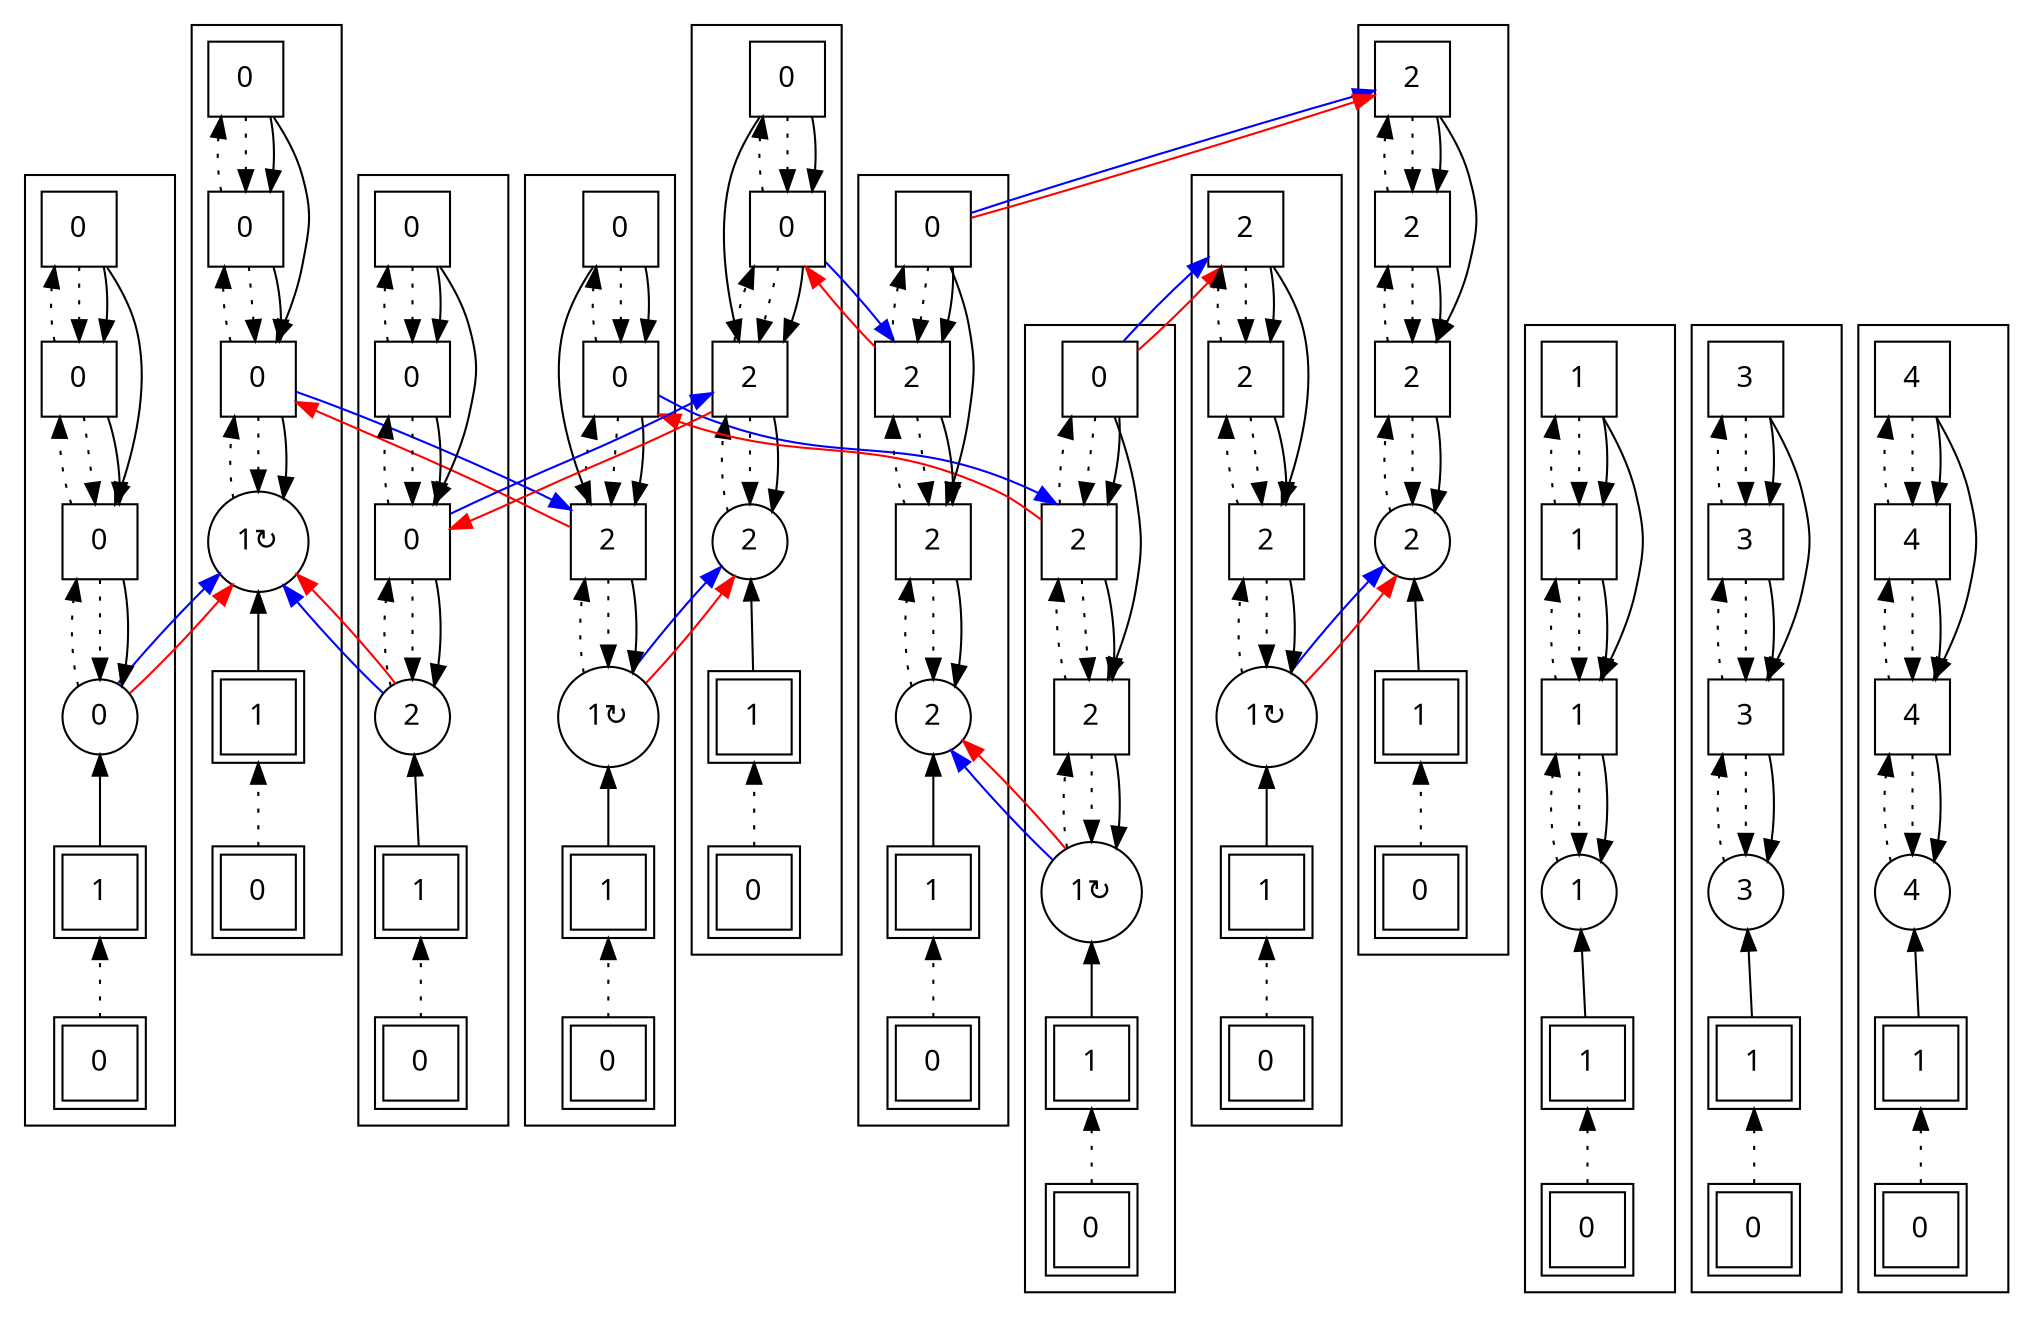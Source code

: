digraph G {
rankdir = BT;
subgraph cluster_Player1X1XGround0X1XSausage0X1XIsland00X1XIsland10X1XIsland20X1X {
Node [ fontname="Apple Symbols"];
Player1X1XGround0X1XSausage0X1XIsland00X1XIsland10X1XIsland20X1X_Player[ label ="1"  shape=square peripheries=2 ];
Player1X1XGround0X1XSausage0X1XIsland00X1XIsland10X1XIsland20X1X_Ground[ label ="0"  shape=square peripheries=2 ];
Player1X1XGround0X1XSausage0X1XIsland00X1XIsland10X1XIsland20X1X_Sausage[ label ="0"  shape=circle ];
Player1X1XGround0X1XSausage0X1XIsland00X1XIsland10X1XIsland20X1X_Island0[ label ="0"  shape=square ];
Player1X1XGround0X1XSausage0X1XIsland00X1XIsland10X1XIsland20X1X_Island1[ label ="0"  shape=square ];
Player1X1XGround0X1XSausage0X1XIsland00X1XIsland10X1XIsland20X1X_Island2[ label ="0"  shape=square ];
	"Player1X1XGround0X1XSausage0X1XIsland00X1XIsland10X1XIsland20X1X_Ground" -> "Player1X1XGround0X1XSausage0X1XIsland00X1XIsland10X1XIsland20X1X_Player" [style=dotted];
	"Player1X1XGround0X1XSausage0X1XIsland00X1XIsland10X1XIsland20X1X_Player" -> "Player1X1XGround0X1XSausage0X1XIsland00X1XIsland10X1XIsland20X1X_Sausage";
	"Player1X1XGround0X1XSausage0X1XIsland00X1XIsland10X1XIsland20X1X_Island0" -> "Player1X1XGround0X1XSausage0X1XIsland00X1XIsland10X1XIsland20X1X_Sausage" [style=dotted];
	"Player1X1XGround0X1XSausage0X1XIsland00X1XIsland10X1XIsland20X1X_Sausage" -> "Player1X1XGround0X1XSausage0X1XIsland00X1XIsland10X1XIsland20X1X_Island0" [style=dotted];
	"Player1X1XGround0X1XSausage0X1XIsland00X1XIsland10X1XIsland20X1X_Island1" -> "Player1X1XGround0X1XSausage0X1XIsland00X1XIsland10X1XIsland20X1X_Island0" [style=dotted];
	"Player1X1XGround0X1XSausage0X1XIsland00X1XIsland10X1XIsland20X1X_Island0" -> "Player1X1XGround0X1XSausage0X1XIsland00X1XIsland10X1XIsland20X1X_Island1" [style=dotted];
	"Player1X1XGround0X1XSausage0X1XIsland00X1XIsland10X1XIsland20X1X_Island0" -> "Player1X1XGround0X1XSausage0X1XIsland00X1XIsland10X1XIsland20X1X_Sausage";
	"Player1X1XGround0X1XSausage0X1XIsland00X1XIsland10X1XIsland20X1X_Island2" -> "Player1X1XGround0X1XSausage0X1XIsland00X1XIsland10X1XIsland20X1X_Island1" [style=dotted];
	"Player1X1XGround0X1XSausage0X1XIsland00X1XIsland10X1XIsland20X1X_Island1" -> "Player1X1XGround0X1XSausage0X1XIsland00X1XIsland10X1XIsland20X1X_Island2" [style=dotted];
	"Player1X1XGround0X1XSausage0X1XIsland00X1XIsland10X1XIsland20X1X_Island1" -> "Player1X1XGround0X1XSausage0X1XIsland00X1XIsland10X1XIsland20X1X_Island0";
	"Player1X1XGround0X1XSausage0X1XIsland00X1XIsland10X1XIsland20X1X_Island2" -> "Player1X1XGround0X1XSausage0X1XIsland00X1XIsland10X1XIsland20X1X_Island1";
	"Player1X1XGround0X1XSausage0X1XIsland00X1XIsland10X1XIsland20X1X_Island2" -> "Player1X1XGround0X1XSausage0X1XIsland00X1XIsland10X1XIsland20X1X_Island0";
}
subgraph cluster_Player1X1XGround0X1XSausage1X2XIsland00X1XIsland10X1XIsland20X1X {
Node [ fontname="Apple Symbols"];
Player1X1XGround0X1XSausage1X2XIsland00X1XIsland10X1XIsland20X1X_Player[ label ="1"  shape=square peripheries=2 ];
Player1X1XGround0X1XSausage1X2XIsland00X1XIsland10X1XIsland20X1X_Ground[ label ="0"  shape=square peripheries=2 ];
Player1X1XGround0X1XSausage1X2XIsland00X1XIsland10X1XIsland20X1X_Sausage[ label ="1&#8635;"  shape=circle ];
Player1X1XGround0X1XSausage1X2XIsland00X1XIsland10X1XIsland20X1X_Island0[ label ="0"  shape=square ];
Player1X1XGround0X1XSausage1X2XIsland00X1XIsland10X1XIsland20X1X_Island1[ label ="0"  shape=square ];
Player1X1XGround0X1XSausage1X2XIsland00X1XIsland10X1XIsland20X1X_Island2[ label ="0"  shape=square ];
	"Player1X1XGround0X1XSausage1X2XIsland00X1XIsland10X1XIsland20X1X_Ground" -> "Player1X1XGround0X1XSausage1X2XIsland00X1XIsland10X1XIsland20X1X_Player" [style=dotted];
	"Player1X1XGround0X1XSausage1X2XIsland00X1XIsland10X1XIsland20X1X_Player" -> "Player1X1XGround0X1XSausage1X2XIsland00X1XIsland10X1XIsland20X1X_Sausage";
	"Player1X1XGround0X1XSausage1X2XIsland00X1XIsland10X1XIsland20X1X_Island0" -> "Player1X1XGround0X1XSausage1X2XIsland00X1XIsland10X1XIsland20X1X_Sausage" [style=dotted];
	"Player1X1XGround0X1XSausage1X2XIsland00X1XIsland10X1XIsland20X1X_Sausage" -> "Player1X1XGround0X1XSausage1X2XIsland00X1XIsland10X1XIsland20X1X_Island0" [style=dotted];
	"Player1X1XGround0X1XSausage1X2XIsland00X1XIsland10X1XIsland20X1X_Island1" -> "Player1X1XGround0X1XSausage1X2XIsland00X1XIsland10X1XIsland20X1X_Island0" [style=dotted];
	"Player1X1XGround0X1XSausage1X2XIsland00X1XIsland10X1XIsland20X1X_Island0" -> "Player1X1XGround0X1XSausage1X2XIsland00X1XIsland10X1XIsland20X1X_Island1" [style=dotted];
	"Player1X1XGround0X1XSausage1X2XIsland00X1XIsland10X1XIsland20X1X_Island0" -> "Player1X1XGround0X1XSausage1X2XIsland00X1XIsland10X1XIsland20X1X_Sausage";
	"Player1X1XGround0X1XSausage1X2XIsland00X1XIsland10X1XIsland20X1X_Island2" -> "Player1X1XGround0X1XSausage1X2XIsland00X1XIsland10X1XIsland20X1X_Island1" [style=dotted];
	"Player1X1XGround0X1XSausage1X2XIsland00X1XIsland10X1XIsland20X1X_Island1" -> "Player1X1XGround0X1XSausage1X2XIsland00X1XIsland10X1XIsland20X1X_Island2" [style=dotted];
	"Player1X1XGround0X1XSausage1X2XIsland00X1XIsland10X1XIsland20X1X_Island1" -> "Player1X1XGround0X1XSausage1X2XIsland00X1XIsland10X1XIsland20X1X_Island0";
	"Player1X1XGround0X1XSausage1X2XIsland00X1XIsland10X1XIsland20X1X_Island2" -> "Player1X1XGround0X1XSausage1X2XIsland00X1XIsland10X1XIsland20X1X_Island1";
	"Player1X1XGround0X1XSausage1X2XIsland00X1XIsland10X1XIsland20X1X_Island2" -> "Player1X1XGround0X1XSausage1X2XIsland00X1XIsland10X1XIsland20X1X_Island0";
}
subgraph cluster_Player1X1XGround0X1XSausage1X2XIsland02X1XIsland10X1XIsland20X1X {
Node [ fontname="Apple Symbols"];
Player1X1XGround0X1XSausage1X2XIsland02X1XIsland10X1XIsland20X1X_Player[ label ="1"  shape=square peripheries=2 ];
Player1X1XGround0X1XSausage1X2XIsland02X1XIsland10X1XIsland20X1X_Ground[ label ="0"  shape=square peripheries=2 ];
Player1X1XGround0X1XSausage1X2XIsland02X1XIsland10X1XIsland20X1X_Sausage[ label ="1&#8635;"  shape=circle ];
Player1X1XGround0X1XSausage1X2XIsland02X1XIsland10X1XIsland20X1X_Island0[ label ="2"  shape=square ];
Player1X1XGround0X1XSausage1X2XIsland02X1XIsland10X1XIsland20X1X_Island1[ label ="0"  shape=square ];
Player1X1XGround0X1XSausage1X2XIsland02X1XIsland10X1XIsland20X1X_Island2[ label ="0"  shape=square ];
	"Player1X1XGround0X1XSausage1X2XIsland02X1XIsland10X1XIsland20X1X_Ground" -> "Player1X1XGround0X1XSausage1X2XIsland02X1XIsland10X1XIsland20X1X_Player" [style=dotted];
	"Player1X1XGround0X1XSausage1X2XIsland02X1XIsland10X1XIsland20X1X_Player" -> "Player1X1XGround0X1XSausage1X2XIsland02X1XIsland10X1XIsland20X1X_Sausage";
	"Player1X1XGround0X1XSausage1X2XIsland02X1XIsland10X1XIsland20X1X_Island0" -> "Player1X1XGround0X1XSausage1X2XIsland02X1XIsland10X1XIsland20X1X_Sausage" [style=dotted];
	"Player1X1XGround0X1XSausage1X2XIsland02X1XIsland10X1XIsland20X1X_Sausage" -> "Player1X1XGround0X1XSausage1X2XIsland02X1XIsland10X1XIsland20X1X_Island0" [style=dotted];
	"Player1X1XGround0X1XSausage1X2XIsland02X1XIsland10X1XIsland20X1X_Island1" -> "Player1X1XGround0X1XSausage1X2XIsland02X1XIsland10X1XIsland20X1X_Island0" [style=dotted];
	"Player1X1XGround0X1XSausage1X2XIsland02X1XIsland10X1XIsland20X1X_Island0" -> "Player1X1XGround0X1XSausage1X2XIsland02X1XIsland10X1XIsland20X1X_Island1" [style=dotted];
	"Player1X1XGround0X1XSausage1X2XIsland02X1XIsland10X1XIsland20X1X_Island0" -> "Player1X1XGround0X1XSausage1X2XIsland02X1XIsland10X1XIsland20X1X_Sausage";
	"Player1X1XGround0X1XSausage1X2XIsland02X1XIsland10X1XIsland20X1X_Island2" -> "Player1X1XGround0X1XSausage1X2XIsland02X1XIsland10X1XIsland20X1X_Island1" [style=dotted];
	"Player1X1XGround0X1XSausage1X2XIsland02X1XIsland10X1XIsland20X1X_Island1" -> "Player1X1XGround0X1XSausage1X2XIsland02X1XIsland10X1XIsland20X1X_Island2" [style=dotted];
	"Player1X1XGround0X1XSausage1X2XIsland02X1XIsland10X1XIsland20X1X_Island1" -> "Player1X1XGround0X1XSausage1X2XIsland02X1XIsland10X1XIsland20X1X_Island0";
	"Player1X1XGround0X1XSausage1X2XIsland02X1XIsland10X1XIsland20X1X_Island2" -> "Player1X1XGround0X1XSausage1X2XIsland02X1XIsland10X1XIsland20X1X_Island1";
	"Player1X1XGround0X1XSausage1X2XIsland02X1XIsland10X1XIsland20X1X_Island2" -> "Player1X1XGround0X1XSausage1X2XIsland02X1XIsland10X1XIsland20X1X_Island0";
}
subgraph cluster_Player1X1XGround0X1XSausage2X1XIsland02X1XIsland10X1XIsland20X1X {
Node [ fontname="Apple Symbols"];
Player1X1XGround0X1XSausage2X1XIsland02X1XIsland10X1XIsland20X1X_Player[ label ="1"  shape=square peripheries=2 ];
Player1X1XGround0X1XSausage2X1XIsland02X1XIsland10X1XIsland20X1X_Ground[ label ="0"  shape=square peripheries=2 ];
Player1X1XGround0X1XSausage2X1XIsland02X1XIsland10X1XIsland20X1X_Sausage[ label ="2"  shape=circle ];
Player1X1XGround0X1XSausage2X1XIsland02X1XIsland10X1XIsland20X1X_Island0[ label ="2"  shape=square ];
Player1X1XGround0X1XSausage2X1XIsland02X1XIsland10X1XIsland20X1X_Island1[ label ="0"  shape=square ];
Player1X1XGround0X1XSausage2X1XIsland02X1XIsland10X1XIsland20X1X_Island2[ label ="0"  shape=square ];
	"Player1X1XGround0X1XSausage2X1XIsland02X1XIsland10X1XIsland20X1X_Ground" -> "Player1X1XGround0X1XSausage2X1XIsland02X1XIsland10X1XIsland20X1X_Player" [style=dotted];
	"Player1X1XGround0X1XSausage2X1XIsland02X1XIsland10X1XIsland20X1X_Player" -> "Player1X1XGround0X1XSausage2X1XIsland02X1XIsland10X1XIsland20X1X_Sausage";
	"Player1X1XGround0X1XSausage2X1XIsland02X1XIsland10X1XIsland20X1X_Island0" -> "Player1X1XGround0X1XSausage2X1XIsland02X1XIsland10X1XIsland20X1X_Sausage" [style=dotted];
	"Player1X1XGround0X1XSausage2X1XIsland02X1XIsland10X1XIsland20X1X_Sausage" -> "Player1X1XGround0X1XSausage2X1XIsland02X1XIsland10X1XIsland20X1X_Island0" [style=dotted];
	"Player1X1XGround0X1XSausage2X1XIsland02X1XIsland10X1XIsland20X1X_Island1" -> "Player1X1XGround0X1XSausage2X1XIsland02X1XIsland10X1XIsland20X1X_Island0" [style=dotted];
	"Player1X1XGround0X1XSausage2X1XIsland02X1XIsland10X1XIsland20X1X_Island0" -> "Player1X1XGround0X1XSausage2X1XIsland02X1XIsland10X1XIsland20X1X_Island1" [style=dotted];
	"Player1X1XGround0X1XSausage2X1XIsland02X1XIsland10X1XIsland20X1X_Island0" -> "Player1X1XGround0X1XSausage2X1XIsland02X1XIsland10X1XIsland20X1X_Sausage";
	"Player1X1XGround0X1XSausage2X1XIsland02X1XIsland10X1XIsland20X1X_Island2" -> "Player1X1XGround0X1XSausage2X1XIsland02X1XIsland10X1XIsland20X1X_Island1" [style=dotted];
	"Player1X1XGround0X1XSausage2X1XIsland02X1XIsland10X1XIsland20X1X_Island1" -> "Player1X1XGround0X1XSausage2X1XIsland02X1XIsland10X1XIsland20X1X_Island2" [style=dotted];
	"Player1X1XGround0X1XSausage2X1XIsland02X1XIsland10X1XIsland20X1X_Island1" -> "Player1X1XGround0X1XSausage2X1XIsland02X1XIsland10X1XIsland20X1X_Island0";
	"Player1X1XGround0X1XSausage2X1XIsland02X1XIsland10X1XIsland20X1X_Island2" -> "Player1X1XGround0X1XSausage2X1XIsland02X1XIsland10X1XIsland20X1X_Island1";
	"Player1X1XGround0X1XSausage2X1XIsland02X1XIsland10X1XIsland20X1X_Island2" -> "Player1X1XGround0X1XSausage2X1XIsland02X1XIsland10X1XIsland20X1X_Island0";
}
subgraph cluster_Player1X1XGround0X1XSausage1X2XIsland02X1XIsland12X1XIsland20X1X {
Node [ fontname="Apple Symbols"];
Player1X1XGround0X1XSausage1X2XIsland02X1XIsland12X1XIsland20X1X_Player[ label ="1"  shape=square peripheries=2 ];
Player1X1XGround0X1XSausage1X2XIsland02X1XIsland12X1XIsland20X1X_Ground[ label ="0"  shape=square peripheries=2 ];
Player1X1XGround0X1XSausage1X2XIsland02X1XIsland12X1XIsland20X1X_Sausage[ label ="1&#8635;"  shape=circle ];
Player1X1XGround0X1XSausage1X2XIsland02X1XIsland12X1XIsland20X1X_Island0[ label ="2"  shape=square ];
Player1X1XGround0X1XSausage1X2XIsland02X1XIsland12X1XIsland20X1X_Island1[ label ="2"  shape=square ];
Player1X1XGround0X1XSausage1X2XIsland02X1XIsland12X1XIsland20X1X_Island2[ label ="0"  shape=square ];
	"Player1X1XGround0X1XSausage1X2XIsland02X1XIsland12X1XIsland20X1X_Ground" -> "Player1X1XGround0X1XSausage1X2XIsland02X1XIsland12X1XIsland20X1X_Player" [style=dotted];
	"Player1X1XGround0X1XSausage1X2XIsland02X1XIsland12X1XIsland20X1X_Player" -> "Player1X1XGround0X1XSausage1X2XIsland02X1XIsland12X1XIsland20X1X_Sausage";
	"Player1X1XGround0X1XSausage1X2XIsland02X1XIsland12X1XIsland20X1X_Island0" -> "Player1X1XGround0X1XSausage1X2XIsland02X1XIsland12X1XIsland20X1X_Sausage" [style=dotted];
	"Player1X1XGround0X1XSausage1X2XIsland02X1XIsland12X1XIsland20X1X_Sausage" -> "Player1X1XGround0X1XSausage1X2XIsland02X1XIsland12X1XIsland20X1X_Island0" [style=dotted];
	"Player1X1XGround0X1XSausage1X2XIsland02X1XIsland12X1XIsland20X1X_Island1" -> "Player1X1XGround0X1XSausage1X2XIsland02X1XIsland12X1XIsland20X1X_Island0" [style=dotted];
	"Player1X1XGround0X1XSausage1X2XIsland02X1XIsland12X1XIsland20X1X_Island0" -> "Player1X1XGround0X1XSausage1X2XIsland02X1XIsland12X1XIsland20X1X_Island1" [style=dotted];
	"Player1X1XGround0X1XSausage1X2XIsland02X1XIsland12X1XIsland20X1X_Island0" -> "Player1X1XGround0X1XSausage1X2XIsland02X1XIsland12X1XIsland20X1X_Sausage";
	"Player1X1XGround0X1XSausage1X2XIsland02X1XIsland12X1XIsland20X1X_Island2" -> "Player1X1XGround0X1XSausage1X2XIsland02X1XIsland12X1XIsland20X1X_Island1" [style=dotted];
	"Player1X1XGround0X1XSausage1X2XIsland02X1XIsland12X1XIsland20X1X_Island1" -> "Player1X1XGround0X1XSausage1X2XIsland02X1XIsland12X1XIsland20X1X_Island2" [style=dotted];
	"Player1X1XGround0X1XSausage1X2XIsland02X1XIsland12X1XIsland20X1X_Island1" -> "Player1X1XGround0X1XSausage1X2XIsland02X1XIsland12X1XIsland20X1X_Island0";
	"Player1X1XGround0X1XSausage1X2XIsland02X1XIsland12X1XIsland20X1X_Island2" -> "Player1X1XGround0X1XSausage1X2XIsland02X1XIsland12X1XIsland20X1X_Island1";
	"Player1X1XGround0X1XSausage1X2XIsland02X1XIsland12X1XIsland20X1X_Island2" -> "Player1X1XGround0X1XSausage1X2XIsland02X1XIsland12X1XIsland20X1X_Island0";
}
subgraph cluster_Player1X1XGround0X1XSausage2X1XIsland00X1XIsland10X1XIsland20X1X {
Node [ fontname="Apple Symbols"];
Player1X1XGround0X1XSausage2X1XIsland00X1XIsland10X1XIsland20X1X_Player[ label ="1"  shape=square peripheries=2 ];
Player1X1XGround0X1XSausage2X1XIsland00X1XIsland10X1XIsland20X1X_Ground[ label ="0"  shape=square peripheries=2 ];
Player1X1XGround0X1XSausage2X1XIsland00X1XIsland10X1XIsland20X1X_Sausage[ label ="2"  shape=circle ];
Player1X1XGround0X1XSausage2X1XIsland00X1XIsland10X1XIsland20X1X_Island0[ label ="0"  shape=square ];
Player1X1XGround0X1XSausage2X1XIsland00X1XIsland10X1XIsland20X1X_Island1[ label ="0"  shape=square ];
Player1X1XGround0X1XSausage2X1XIsland00X1XIsland10X1XIsland20X1X_Island2[ label ="0"  shape=square ];
	"Player1X1XGround0X1XSausage2X1XIsland00X1XIsland10X1XIsland20X1X_Ground" -> "Player1X1XGround0X1XSausage2X1XIsland00X1XIsland10X1XIsland20X1X_Player" [style=dotted];
	"Player1X1XGround0X1XSausage2X1XIsland00X1XIsland10X1XIsland20X1X_Player" -> "Player1X1XGround0X1XSausage2X1XIsland00X1XIsland10X1XIsland20X1X_Sausage";
	"Player1X1XGround0X1XSausage2X1XIsland00X1XIsland10X1XIsland20X1X_Island0" -> "Player1X1XGround0X1XSausage2X1XIsland00X1XIsland10X1XIsland20X1X_Sausage" [style=dotted];
	"Player1X1XGround0X1XSausage2X1XIsland00X1XIsland10X1XIsland20X1X_Sausage" -> "Player1X1XGround0X1XSausage2X1XIsland00X1XIsland10X1XIsland20X1X_Island0" [style=dotted];
	"Player1X1XGround0X1XSausage2X1XIsland00X1XIsland10X1XIsland20X1X_Island1" -> "Player1X1XGround0X1XSausage2X1XIsland00X1XIsland10X1XIsland20X1X_Island0" [style=dotted];
	"Player1X1XGround0X1XSausage2X1XIsland00X1XIsland10X1XIsland20X1X_Island0" -> "Player1X1XGround0X1XSausage2X1XIsland00X1XIsland10X1XIsland20X1X_Island1" [style=dotted];
	"Player1X1XGround0X1XSausage2X1XIsland00X1XIsland10X1XIsland20X1X_Island0" -> "Player1X1XGround0X1XSausage2X1XIsland00X1XIsland10X1XIsland20X1X_Sausage";
	"Player1X1XGround0X1XSausage2X1XIsland00X1XIsland10X1XIsland20X1X_Island2" -> "Player1X1XGround0X1XSausage2X1XIsland00X1XIsland10X1XIsland20X1X_Island1" [style=dotted];
	"Player1X1XGround0X1XSausage2X1XIsland00X1XIsland10X1XIsland20X1X_Island1" -> "Player1X1XGround0X1XSausage2X1XIsland00X1XIsland10X1XIsland20X1X_Island2" [style=dotted];
	"Player1X1XGround0X1XSausage2X1XIsland00X1XIsland10X1XIsland20X1X_Island1" -> "Player1X1XGround0X1XSausage2X1XIsland00X1XIsland10X1XIsland20X1X_Island0";
	"Player1X1XGround0X1XSausage2X1XIsland00X1XIsland10X1XIsland20X1X_Island2" -> "Player1X1XGround0X1XSausage2X1XIsland00X1XIsland10X1XIsland20X1X_Island1";
	"Player1X1XGround0X1XSausage2X1XIsland00X1XIsland10X1XIsland20X1X_Island2" -> "Player1X1XGround0X1XSausage2X1XIsland00X1XIsland10X1XIsland20X1X_Island0";
}
subgraph cluster_Player1X1XGround0X1XSausage2X1XIsland02X1XIsland12X1XIsland20X1X {
Node [ fontname="Apple Symbols"];
Player1X1XGround0X1XSausage2X1XIsland02X1XIsland12X1XIsland20X1X_Player[ label ="1"  shape=square peripheries=2 ];
Player1X1XGround0X1XSausage2X1XIsland02X1XIsland12X1XIsland20X1X_Ground[ label ="0"  shape=square peripheries=2 ];
Player1X1XGround0X1XSausage2X1XIsland02X1XIsland12X1XIsland20X1X_Sausage[ label ="2"  shape=circle ];
Player1X1XGround0X1XSausage2X1XIsland02X1XIsland12X1XIsland20X1X_Island0[ label ="2"  shape=square ];
Player1X1XGround0X1XSausage2X1XIsland02X1XIsland12X1XIsland20X1X_Island1[ label ="2"  shape=square ];
Player1X1XGround0X1XSausage2X1XIsland02X1XIsland12X1XIsland20X1X_Island2[ label ="0"  shape=square ];
	"Player1X1XGround0X1XSausage2X1XIsland02X1XIsland12X1XIsland20X1X_Ground" -> "Player1X1XGround0X1XSausage2X1XIsland02X1XIsland12X1XIsland20X1X_Player" [style=dotted];
	"Player1X1XGround0X1XSausage2X1XIsland02X1XIsland12X1XIsland20X1X_Player" -> "Player1X1XGround0X1XSausage2X1XIsland02X1XIsland12X1XIsland20X1X_Sausage";
	"Player1X1XGround0X1XSausage2X1XIsland02X1XIsland12X1XIsland20X1X_Island0" -> "Player1X1XGround0X1XSausage2X1XIsland02X1XIsland12X1XIsland20X1X_Sausage" [style=dotted];
	"Player1X1XGround0X1XSausage2X1XIsland02X1XIsland12X1XIsland20X1X_Sausage" -> "Player1X1XGround0X1XSausage2X1XIsland02X1XIsland12X1XIsland20X1X_Island0" [style=dotted];
	"Player1X1XGround0X1XSausage2X1XIsland02X1XIsland12X1XIsland20X1X_Island1" -> "Player1X1XGround0X1XSausage2X1XIsland02X1XIsland12X1XIsland20X1X_Island0" [style=dotted];
	"Player1X1XGround0X1XSausage2X1XIsland02X1XIsland12X1XIsland20X1X_Island0" -> "Player1X1XGround0X1XSausage2X1XIsland02X1XIsland12X1XIsland20X1X_Island1" [style=dotted];
	"Player1X1XGround0X1XSausage2X1XIsland02X1XIsland12X1XIsland20X1X_Island0" -> "Player1X1XGround0X1XSausage2X1XIsland02X1XIsland12X1XIsland20X1X_Sausage";
	"Player1X1XGround0X1XSausage2X1XIsland02X1XIsland12X1XIsland20X1X_Island2" -> "Player1X1XGround0X1XSausage2X1XIsland02X1XIsland12X1XIsland20X1X_Island1" [style=dotted];
	"Player1X1XGround0X1XSausage2X1XIsland02X1XIsland12X1XIsland20X1X_Island1" -> "Player1X1XGround0X1XSausage2X1XIsland02X1XIsland12X1XIsland20X1X_Island2" [style=dotted];
	"Player1X1XGround0X1XSausage2X1XIsland02X1XIsland12X1XIsland20X1X_Island1" -> "Player1X1XGround0X1XSausage2X1XIsland02X1XIsland12X1XIsland20X1X_Island0";
	"Player1X1XGround0X1XSausage2X1XIsland02X1XIsland12X1XIsland20X1X_Island2" -> "Player1X1XGround0X1XSausage2X1XIsland02X1XIsland12X1XIsland20X1X_Island1";
	"Player1X1XGround0X1XSausage2X1XIsland02X1XIsland12X1XIsland20X1X_Island2" -> "Player1X1XGround0X1XSausage2X1XIsland02X1XIsland12X1XIsland20X1X_Island0";
}
subgraph cluster_Player1X1XGround0X1XSausage1X2XIsland02X1XIsland12X1XIsland22X1X {
Node [ fontname="Apple Symbols"];
Player1X1XGround0X1XSausage1X2XIsland02X1XIsland12X1XIsland22X1X_Player[ label ="1"  shape=square peripheries=2 ];
Player1X1XGround0X1XSausage1X2XIsland02X1XIsland12X1XIsland22X1X_Ground[ label ="0"  shape=square peripheries=2 ];
Player1X1XGround0X1XSausage1X2XIsland02X1XIsland12X1XIsland22X1X_Sausage[ label ="1&#8635;"  shape=circle ];
Player1X1XGround0X1XSausage1X2XIsland02X1XIsland12X1XIsland22X1X_Island0[ label ="2"  shape=square ];
Player1X1XGround0X1XSausage1X2XIsland02X1XIsland12X1XIsland22X1X_Island1[ label ="2"  shape=square ];
Player1X1XGround0X1XSausage1X2XIsland02X1XIsland12X1XIsland22X1X_Island2[ label ="2"  shape=square ];
	"Player1X1XGround0X1XSausage1X2XIsland02X1XIsland12X1XIsland22X1X_Ground" -> "Player1X1XGround0X1XSausage1X2XIsland02X1XIsland12X1XIsland22X1X_Player" [style=dotted];
	"Player1X1XGround0X1XSausage1X2XIsland02X1XIsland12X1XIsland22X1X_Player" -> "Player1X1XGround0X1XSausage1X2XIsland02X1XIsland12X1XIsland22X1X_Sausage";
	"Player1X1XGround0X1XSausage1X2XIsland02X1XIsland12X1XIsland22X1X_Island0" -> "Player1X1XGround0X1XSausage1X2XIsland02X1XIsland12X1XIsland22X1X_Sausage" [style=dotted];
	"Player1X1XGround0X1XSausage1X2XIsland02X1XIsland12X1XIsland22X1X_Sausage" -> "Player1X1XGround0X1XSausage1X2XIsland02X1XIsland12X1XIsland22X1X_Island0" [style=dotted];
	"Player1X1XGround0X1XSausage1X2XIsland02X1XIsland12X1XIsland22X1X_Island1" -> "Player1X1XGround0X1XSausage1X2XIsland02X1XIsland12X1XIsland22X1X_Island0" [style=dotted];
	"Player1X1XGround0X1XSausage1X2XIsland02X1XIsland12X1XIsland22X1X_Island0" -> "Player1X1XGround0X1XSausage1X2XIsland02X1XIsland12X1XIsland22X1X_Island1" [style=dotted];
	"Player1X1XGround0X1XSausage1X2XIsland02X1XIsland12X1XIsland22X1X_Island0" -> "Player1X1XGround0X1XSausage1X2XIsland02X1XIsland12X1XIsland22X1X_Sausage";
	"Player1X1XGround0X1XSausage1X2XIsland02X1XIsland12X1XIsland22X1X_Island2" -> "Player1X1XGround0X1XSausage1X2XIsland02X1XIsland12X1XIsland22X1X_Island1" [style=dotted];
	"Player1X1XGround0X1XSausage1X2XIsland02X1XIsland12X1XIsland22X1X_Island1" -> "Player1X1XGround0X1XSausage1X2XIsland02X1XIsland12X1XIsland22X1X_Island2" [style=dotted];
	"Player1X1XGround0X1XSausage1X2XIsland02X1XIsland12X1XIsland22X1X_Island1" -> "Player1X1XGround0X1XSausage1X2XIsland02X1XIsland12X1XIsland22X1X_Island0";
	"Player1X1XGround0X1XSausage1X2XIsland02X1XIsland12X1XIsland22X1X_Island2" -> "Player1X1XGround0X1XSausage1X2XIsland02X1XIsland12X1XIsland22X1X_Island1";
	"Player1X1XGround0X1XSausage1X2XIsland02X1XIsland12X1XIsland22X1X_Island2" -> "Player1X1XGround0X1XSausage1X2XIsland02X1XIsland12X1XIsland22X1X_Island0";
}
subgraph cluster_Player1X1XGround0X1XSausage2X1XIsland02X1XIsland12X1XIsland22X1X {
Node [ fontname="Apple Symbols"];
Player1X1XGround0X1XSausage2X1XIsland02X1XIsland12X1XIsland22X1X_Player[ label ="1"  shape=square peripheries=2 ];
Player1X1XGround0X1XSausage2X1XIsland02X1XIsland12X1XIsland22X1X_Ground[ label ="0"  shape=square peripheries=2 ];
Player1X1XGround0X1XSausage2X1XIsland02X1XIsland12X1XIsland22X1X_Sausage[ label ="2"  shape=circle ];
Player1X1XGround0X1XSausage2X1XIsland02X1XIsland12X1XIsland22X1X_Island0[ label ="2"  shape=square ];
Player1X1XGround0X1XSausage2X1XIsland02X1XIsland12X1XIsland22X1X_Island1[ label ="2"  shape=square ];
Player1X1XGround0X1XSausage2X1XIsland02X1XIsland12X1XIsland22X1X_Island2[ label ="2"  shape=square ];
	"Player1X1XGround0X1XSausage2X1XIsland02X1XIsland12X1XIsland22X1X_Ground" -> "Player1X1XGround0X1XSausage2X1XIsland02X1XIsland12X1XIsland22X1X_Player" [style=dotted];
	"Player1X1XGround0X1XSausage2X1XIsland02X1XIsland12X1XIsland22X1X_Player" -> "Player1X1XGround0X1XSausage2X1XIsland02X1XIsland12X1XIsland22X1X_Sausage";
	"Player1X1XGround0X1XSausage2X1XIsland02X1XIsland12X1XIsland22X1X_Island0" -> "Player1X1XGround0X1XSausage2X1XIsland02X1XIsland12X1XIsland22X1X_Sausage" [style=dotted];
	"Player1X1XGround0X1XSausage2X1XIsland02X1XIsland12X1XIsland22X1X_Sausage" -> "Player1X1XGround0X1XSausage2X1XIsland02X1XIsland12X1XIsland22X1X_Island0" [style=dotted];
	"Player1X1XGround0X1XSausage2X1XIsland02X1XIsland12X1XIsland22X1X_Island1" -> "Player1X1XGround0X1XSausage2X1XIsland02X1XIsland12X1XIsland22X1X_Island0" [style=dotted];
	"Player1X1XGround0X1XSausage2X1XIsland02X1XIsland12X1XIsland22X1X_Island0" -> "Player1X1XGround0X1XSausage2X1XIsland02X1XIsland12X1XIsland22X1X_Island1" [style=dotted];
	"Player1X1XGround0X1XSausage2X1XIsland02X1XIsland12X1XIsland22X1X_Island0" -> "Player1X1XGround0X1XSausage2X1XIsland02X1XIsland12X1XIsland22X1X_Sausage";
	"Player1X1XGround0X1XSausage2X1XIsland02X1XIsland12X1XIsland22X1X_Island2" -> "Player1X1XGround0X1XSausage2X1XIsland02X1XIsland12X1XIsland22X1X_Island1" [style=dotted];
	"Player1X1XGround0X1XSausage2X1XIsland02X1XIsland12X1XIsland22X1X_Island1" -> "Player1X1XGround0X1XSausage2X1XIsland02X1XIsland12X1XIsland22X1X_Island2" [style=dotted];
	"Player1X1XGround0X1XSausage2X1XIsland02X1XIsland12X1XIsland22X1X_Island1" -> "Player1X1XGround0X1XSausage2X1XIsland02X1XIsland12X1XIsland22X1X_Island0";
	"Player1X1XGround0X1XSausage2X1XIsland02X1XIsland12X1XIsland22X1X_Island2" -> "Player1X1XGround0X1XSausage2X1XIsland02X1XIsland12X1XIsland22X1X_Island1";
	"Player1X1XGround0X1XSausage2X1XIsland02X1XIsland12X1XIsland22X1X_Island2" -> "Player1X1XGround0X1XSausage2X1XIsland02X1XIsland12X1XIsland22X1X_Island0";
}
subgraph cluster_Player1X1XGround0X1XSausage1X1XIsland01X1XIsland11X1XIsland21X1X {
Node [ fontname="Apple Symbols"];
Player1X1XGround0X1XSausage1X1XIsland01X1XIsland11X1XIsland21X1X_Player[ label ="1"  shape=square peripheries=2 ];
Player1X1XGround0X1XSausage1X1XIsland01X1XIsland11X1XIsland21X1X_Ground[ label ="0"  shape=square peripheries=2 ];
Player1X1XGround0X1XSausage1X1XIsland01X1XIsland11X1XIsland21X1X_Sausage[ label ="1"  shape=circle ];
Player1X1XGround0X1XSausage1X1XIsland01X1XIsland11X1XIsland21X1X_Island0[ label ="1"  shape=square ];
Player1X1XGround0X1XSausage1X1XIsland01X1XIsland11X1XIsland21X1X_Island1[ label ="1"  shape=square ];
Player1X1XGround0X1XSausage1X1XIsland01X1XIsland11X1XIsland21X1X_Island2[ label ="1"  shape=square ];
	"Player1X1XGround0X1XSausage1X1XIsland01X1XIsland11X1XIsland21X1X_Ground" -> "Player1X1XGround0X1XSausage1X1XIsland01X1XIsland11X1XIsland21X1X_Player" [style=dotted];
	"Player1X1XGround0X1XSausage1X1XIsland01X1XIsland11X1XIsland21X1X_Player" -> "Player1X1XGround0X1XSausage1X1XIsland01X1XIsland11X1XIsland21X1X_Sausage";
	"Player1X1XGround0X1XSausage1X1XIsland01X1XIsland11X1XIsland21X1X_Island0" -> "Player1X1XGround0X1XSausage1X1XIsland01X1XIsland11X1XIsland21X1X_Sausage" [style=dotted];
	"Player1X1XGround0X1XSausage1X1XIsland01X1XIsland11X1XIsland21X1X_Sausage" -> "Player1X1XGround0X1XSausage1X1XIsland01X1XIsland11X1XIsland21X1X_Island0" [style=dotted];
	"Player1X1XGround0X1XSausage1X1XIsland01X1XIsland11X1XIsland21X1X_Island1" -> "Player1X1XGround0X1XSausage1X1XIsland01X1XIsland11X1XIsland21X1X_Island0" [style=dotted];
	"Player1X1XGround0X1XSausage1X1XIsland01X1XIsland11X1XIsland21X1X_Island0" -> "Player1X1XGround0X1XSausage1X1XIsland01X1XIsland11X1XIsland21X1X_Island1" [style=dotted];
	"Player1X1XGround0X1XSausage1X1XIsland01X1XIsland11X1XIsland21X1X_Island0" -> "Player1X1XGround0X1XSausage1X1XIsland01X1XIsland11X1XIsland21X1X_Sausage";
	"Player1X1XGround0X1XSausage1X1XIsland01X1XIsland11X1XIsland21X1X_Island2" -> "Player1X1XGround0X1XSausage1X1XIsland01X1XIsland11X1XIsland21X1X_Island1" [style=dotted];
	"Player1X1XGround0X1XSausage1X1XIsland01X1XIsland11X1XIsland21X1X_Island1" -> "Player1X1XGround0X1XSausage1X1XIsland01X1XIsland11X1XIsland21X1X_Island2" [style=dotted];
	"Player1X1XGround0X1XSausage1X1XIsland01X1XIsland11X1XIsland21X1X_Island1" -> "Player1X1XGround0X1XSausage1X1XIsland01X1XIsland11X1XIsland21X1X_Island0";
	"Player1X1XGround0X1XSausage1X1XIsland01X1XIsland11X1XIsland21X1X_Island2" -> "Player1X1XGround0X1XSausage1X1XIsland01X1XIsland11X1XIsland21X1X_Island1";
	"Player1X1XGround0X1XSausage1X1XIsland01X1XIsland11X1XIsland21X1X_Island2" -> "Player1X1XGround0X1XSausage1X1XIsland01X1XIsland11X1XIsland21X1X_Island0";
}
subgraph cluster_Player1X1XGround0X1XSausage3X1XIsland03X1XIsland13X1XIsland23X1X {
Node [ fontname="Apple Symbols"];
Player1X1XGround0X1XSausage3X1XIsland03X1XIsland13X1XIsland23X1X_Player[ label ="1"  shape=square peripheries=2 ];
Player1X1XGround0X1XSausage3X1XIsland03X1XIsland13X1XIsland23X1X_Ground[ label ="0"  shape=square peripheries=2 ];
Player1X1XGround0X1XSausage3X1XIsland03X1XIsland13X1XIsland23X1X_Sausage[ label ="3"  shape=circle ];
Player1X1XGround0X1XSausage3X1XIsland03X1XIsland13X1XIsland23X1X_Island0[ label ="3"  shape=square ];
Player1X1XGround0X1XSausage3X1XIsland03X1XIsland13X1XIsland23X1X_Island1[ label ="3"  shape=square ];
Player1X1XGround0X1XSausage3X1XIsland03X1XIsland13X1XIsland23X1X_Island2[ label ="3"  shape=square ];
	"Player1X1XGround0X1XSausage3X1XIsland03X1XIsland13X1XIsland23X1X_Ground" -> "Player1X1XGround0X1XSausage3X1XIsland03X1XIsland13X1XIsland23X1X_Player" [style=dotted];
	"Player1X1XGround0X1XSausage3X1XIsland03X1XIsland13X1XIsland23X1X_Player" -> "Player1X1XGround0X1XSausage3X1XIsland03X1XIsland13X1XIsland23X1X_Sausage";
	"Player1X1XGround0X1XSausage3X1XIsland03X1XIsland13X1XIsland23X1X_Island0" -> "Player1X1XGround0X1XSausage3X1XIsland03X1XIsland13X1XIsland23X1X_Sausage" [style=dotted];
	"Player1X1XGround0X1XSausage3X1XIsland03X1XIsland13X1XIsland23X1X_Sausage" -> "Player1X1XGround0X1XSausage3X1XIsland03X1XIsland13X1XIsland23X1X_Island0" [style=dotted];
	"Player1X1XGround0X1XSausage3X1XIsland03X1XIsland13X1XIsland23X1X_Island1" -> "Player1X1XGround0X1XSausage3X1XIsland03X1XIsland13X1XIsland23X1X_Island0" [style=dotted];
	"Player1X1XGround0X1XSausage3X1XIsland03X1XIsland13X1XIsland23X1X_Island0" -> "Player1X1XGround0X1XSausage3X1XIsland03X1XIsland13X1XIsland23X1X_Island1" [style=dotted];
	"Player1X1XGround0X1XSausage3X1XIsland03X1XIsland13X1XIsland23X1X_Island0" -> "Player1X1XGround0X1XSausage3X1XIsland03X1XIsland13X1XIsland23X1X_Sausage";
	"Player1X1XGround0X1XSausage3X1XIsland03X1XIsland13X1XIsland23X1X_Island2" -> "Player1X1XGround0X1XSausage3X1XIsland03X1XIsland13X1XIsland23X1X_Island1" [style=dotted];
	"Player1X1XGround0X1XSausage3X1XIsland03X1XIsland13X1XIsland23X1X_Island1" -> "Player1X1XGround0X1XSausage3X1XIsland03X1XIsland13X1XIsland23X1X_Island2" [style=dotted];
	"Player1X1XGround0X1XSausage3X1XIsland03X1XIsland13X1XIsland23X1X_Island1" -> "Player1X1XGround0X1XSausage3X1XIsland03X1XIsland13X1XIsland23X1X_Island0";
	"Player1X1XGround0X1XSausage3X1XIsland03X1XIsland13X1XIsland23X1X_Island2" -> "Player1X1XGround0X1XSausage3X1XIsland03X1XIsland13X1XIsland23X1X_Island1";
	"Player1X1XGround0X1XSausage3X1XIsland03X1XIsland13X1XIsland23X1X_Island2" -> "Player1X1XGround0X1XSausage3X1XIsland03X1XIsland13X1XIsland23X1X_Island0";
}
subgraph cluster_Player1X1XGround0X1XSausage4X1XIsland04X1XIsland14X1XIsland24X1X {
Node [ fontname="Apple Symbols"];
Player1X1XGround0X1XSausage4X1XIsland04X1XIsland14X1XIsland24X1X_Player[ label ="1"  shape=square peripheries=2 ];
Player1X1XGround0X1XSausage4X1XIsland04X1XIsland14X1XIsland24X1X_Ground[ label ="0"  shape=square peripheries=2 ];
Player1X1XGround0X1XSausage4X1XIsland04X1XIsland14X1XIsland24X1X_Sausage[ label ="4"  shape=circle ];
Player1X1XGround0X1XSausage4X1XIsland04X1XIsland14X1XIsland24X1X_Island0[ label ="4"  shape=square ];
Player1X1XGround0X1XSausage4X1XIsland04X1XIsland14X1XIsland24X1X_Island1[ label ="4"  shape=square ];
Player1X1XGround0X1XSausage4X1XIsland04X1XIsland14X1XIsland24X1X_Island2[ label ="4"  shape=square ];
	"Player1X1XGround0X1XSausage4X1XIsland04X1XIsland14X1XIsland24X1X_Ground" -> "Player1X1XGround0X1XSausage4X1XIsland04X1XIsland14X1XIsland24X1X_Player" [style=dotted];
	"Player1X1XGround0X1XSausage4X1XIsland04X1XIsland14X1XIsland24X1X_Player" -> "Player1X1XGround0X1XSausage4X1XIsland04X1XIsland14X1XIsland24X1X_Sausage";
	"Player1X1XGround0X1XSausage4X1XIsland04X1XIsland14X1XIsland24X1X_Island0" -> "Player1X1XGround0X1XSausage4X1XIsland04X1XIsland14X1XIsland24X1X_Sausage" [style=dotted];
	"Player1X1XGround0X1XSausage4X1XIsland04X1XIsland14X1XIsland24X1X_Sausage" -> "Player1X1XGround0X1XSausage4X1XIsland04X1XIsland14X1XIsland24X1X_Island0" [style=dotted];
	"Player1X1XGround0X1XSausage4X1XIsland04X1XIsland14X1XIsland24X1X_Island1" -> "Player1X1XGround0X1XSausage4X1XIsland04X1XIsland14X1XIsland24X1X_Island0" [style=dotted];
	"Player1X1XGround0X1XSausage4X1XIsland04X1XIsland14X1XIsland24X1X_Island0" -> "Player1X1XGround0X1XSausage4X1XIsland04X1XIsland14X1XIsland24X1X_Island1" [style=dotted];
	"Player1X1XGround0X1XSausage4X1XIsland04X1XIsland14X1XIsland24X1X_Island0" -> "Player1X1XGround0X1XSausage4X1XIsland04X1XIsland14X1XIsland24X1X_Sausage";
	"Player1X1XGround0X1XSausage4X1XIsland04X1XIsland14X1XIsland24X1X_Island2" -> "Player1X1XGround0X1XSausage4X1XIsland04X1XIsland14X1XIsland24X1X_Island1" [style=dotted];
	"Player1X1XGround0X1XSausage4X1XIsland04X1XIsland14X1XIsland24X1X_Island1" -> "Player1X1XGround0X1XSausage4X1XIsland04X1XIsland14X1XIsland24X1X_Island2" [style=dotted];
	"Player1X1XGround0X1XSausage4X1XIsland04X1XIsland14X1XIsland24X1X_Island1" -> "Player1X1XGround0X1XSausage4X1XIsland04X1XIsland14X1XIsland24X1X_Island0";
	"Player1X1XGround0X1XSausage4X1XIsland04X1XIsland14X1XIsland24X1X_Island2" -> "Player1X1XGround0X1XSausage4X1XIsland04X1XIsland14X1XIsland24X1X_Island1";
	"Player1X1XGround0X1XSausage4X1XIsland04X1XIsland14X1XIsland24X1X_Island2" -> "Player1X1XGround0X1XSausage4X1XIsland04X1XIsland14X1XIsland24X1X_Island0";
}
	"Player1X1XGround0X1XSausage0X1XIsland00X1XIsland10X1XIsland20X1X_Sausage" -> "Player1X1XGround0X1XSausage1X2XIsland00X1XIsland10X1XIsland20X1X_Sausage" [ ltail = Player1X1XGround0X1XSausage0X1XIsland00X1XIsland10X1XIsland20X1X_Sausage rtail = Player1X1XGround0X1XSausage1X2XIsland00X1XIsland10X1XIsland20X1X_Sausage color=blue ];
	"Player1X1XGround0X1XSausage0X1XIsland00X1XIsland10X1XIsland20X1X_Sausage" -> "Player1X1XGround0X1XSausage1X2XIsland00X1XIsland10X1XIsland20X1X_Sausage" [ ltail = Player1X1XGround0X1XSausage0X1XIsland00X1XIsland10X1XIsland20X1X_Sausage rtail = Player1X1XGround0X1XSausage1X2XIsland00X1XIsland10X1XIsland20X1X_Sausage color=red ];
	"Player1X1XGround0X1XSausage1X2XIsland00X1XIsland10X1XIsland20X1X_Island0" -> "Player1X1XGround0X1XSausage1X2XIsland02X1XIsland10X1XIsland20X1X_Island0" [ ltail = Player1X1XGround0X1XSausage1X2XIsland00X1XIsland10X1XIsland20X1X_Island0 rtail = Player1X1XGround0X1XSausage1X2XIsland02X1XIsland10X1XIsland20X1X_Island0 color=blue ];
	"Player1X1XGround0X1XSausage1X2XIsland02X1XIsland10X1XIsland20X1X_Sausage" -> "Player1X1XGround0X1XSausage2X1XIsland02X1XIsland10X1XIsland20X1X_Sausage" [ ltail = Player1X1XGround0X1XSausage1X2XIsland02X1XIsland10X1XIsland20X1X_Sausage rtail = Player1X1XGround0X1XSausage2X1XIsland02X1XIsland10X1XIsland20X1X_Sausage color=blue ];
	"Player1X1XGround0X1XSausage1X2XIsland02X1XIsland10X1XIsland20X1X_Sausage" -> "Player1X1XGround0X1XSausage2X1XIsland02X1XIsland10X1XIsland20X1X_Sausage" [ ltail = Player1X1XGround0X1XSausage1X2XIsland02X1XIsland10X1XIsland20X1X_Sausage rtail = Player1X1XGround0X1XSausage2X1XIsland02X1XIsland10X1XIsland20X1X_Sausage color=red ];
	"Player1X1XGround0X1XSausage1X2XIsland02X1XIsland10X1XIsland20X1X_Island0" -> "Player1X1XGround0X1XSausage1X2XIsland00X1XIsland10X1XIsland20X1X_Island0" [ ltail = Player1X1XGround0X1XSausage1X2XIsland02X1XIsland10X1XIsland20X1X_Island0 rtail = Player1X1XGround0X1XSausage1X2XIsland00X1XIsland10X1XIsland20X1X_Island0 color=red ];
	"Player1X1XGround0X1XSausage1X2XIsland02X1XIsland10X1XIsland20X1X_Island1" -> "Player1X1XGround0X1XSausage1X2XIsland02X1XIsland12X1XIsland20X1X_Island1" [ ltail = Player1X1XGround0X1XSausage1X2XIsland02X1XIsland10X1XIsland20X1X_Island1 rtail = Player1X1XGround0X1XSausage1X2XIsland02X1XIsland12X1XIsland20X1X_Island1 color=blue ];
	"Player1X1XGround0X1XSausage2X1XIsland02X1XIsland10X1XIsland20X1X_Island0" -> "Player1X1XGround0X1XSausage2X1XIsland00X1XIsland10X1XIsland20X1X_Island0" [ ltail = Player1X1XGround0X1XSausage2X1XIsland02X1XIsland10X1XIsland20X1X_Island0 rtail = Player1X1XGround0X1XSausage2X1XIsland00X1XIsland10X1XIsland20X1X_Island0 color=red ];
	"Player1X1XGround0X1XSausage2X1XIsland02X1XIsland10X1XIsland20X1X_Island1" -> "Player1X1XGround0X1XSausage2X1XIsland02X1XIsland12X1XIsland20X1X_Island1" [ ltail = Player1X1XGround0X1XSausage2X1XIsland02X1XIsland10X1XIsland20X1X_Island1 rtail = Player1X1XGround0X1XSausage2X1XIsland02X1XIsland12X1XIsland20X1X_Island1 color=blue ];
	"Player1X1XGround0X1XSausage1X2XIsland02X1XIsland12X1XIsland20X1X_Sausage" -> "Player1X1XGround0X1XSausage2X1XIsland02X1XIsland12X1XIsland20X1X_Sausage" [ ltail = Player1X1XGround0X1XSausage1X2XIsland02X1XIsland12X1XIsland20X1X_Sausage rtail = Player1X1XGround0X1XSausage2X1XIsland02X1XIsland12X1XIsland20X1X_Sausage color=blue ];
	"Player1X1XGround0X1XSausage1X2XIsland02X1XIsland12X1XIsland20X1X_Sausage" -> "Player1X1XGround0X1XSausage2X1XIsland02X1XIsland12X1XIsland20X1X_Sausage" [ ltail = Player1X1XGround0X1XSausage1X2XIsland02X1XIsland12X1XIsland20X1X_Sausage rtail = Player1X1XGround0X1XSausage2X1XIsland02X1XIsland12X1XIsland20X1X_Sausage color=red ];
	"Player1X1XGround0X1XSausage1X2XIsland02X1XIsland12X1XIsland20X1X_Island1" -> "Player1X1XGround0X1XSausage1X2XIsland02X1XIsland10X1XIsland20X1X_Island1" [ ltail = Player1X1XGround0X1XSausage1X2XIsland02X1XIsland12X1XIsland20X1X_Island1 rtail = Player1X1XGround0X1XSausage1X2XIsland02X1XIsland10X1XIsland20X1X_Island1 color=red ];
	"Player1X1XGround0X1XSausage1X2XIsland02X1XIsland12X1XIsland20X1X_Island2" -> "Player1X1XGround0X1XSausage1X2XIsland02X1XIsland12X1XIsland22X1X_Island2" [ ltail = Player1X1XGround0X1XSausage1X2XIsland02X1XIsland12X1XIsland20X1X_Island2 rtail = Player1X1XGround0X1XSausage1X2XIsland02X1XIsland12X1XIsland22X1X_Island2 color=blue ];
	"Player1X1XGround0X1XSausage1X2XIsland02X1XIsland12X1XIsland20X1X_Island2" -> "Player1X1XGround0X1XSausage1X2XIsland02X1XIsland12X1XIsland22X1X_Island2" [ ltail = Player1X1XGround0X1XSausage1X2XIsland02X1XIsland12X1XIsland20X1X_Island2 rtail = Player1X1XGround0X1XSausage1X2XIsland02X1XIsland12X1XIsland22X1X_Island2 color=red ];
	"Player1X1XGround0X1XSausage2X1XIsland00X1XIsland10X1XIsland20X1X_Sausage" -> "Player1X1XGround0X1XSausage1X2XIsland00X1XIsland10X1XIsland20X1X_Sausage" [ ltail = Player1X1XGround0X1XSausage2X1XIsland00X1XIsland10X1XIsland20X1X_Sausage rtail = Player1X1XGround0X1XSausage1X2XIsland00X1XIsland10X1XIsland20X1X_Sausage color=blue ];
	"Player1X1XGround0X1XSausage2X1XIsland00X1XIsland10X1XIsland20X1X_Sausage" -> "Player1X1XGround0X1XSausage1X2XIsland00X1XIsland10X1XIsland20X1X_Sausage" [ ltail = Player1X1XGround0X1XSausage2X1XIsland00X1XIsland10X1XIsland20X1X_Sausage rtail = Player1X1XGround0X1XSausage1X2XIsland00X1XIsland10X1XIsland20X1X_Sausage color=red ];
	"Player1X1XGround0X1XSausage2X1XIsland00X1XIsland10X1XIsland20X1X_Island0" -> "Player1X1XGround0X1XSausage2X1XIsland02X1XIsland10X1XIsland20X1X_Island0" [ ltail = Player1X1XGround0X1XSausage2X1XIsland00X1XIsland10X1XIsland20X1X_Island0 rtail = Player1X1XGround0X1XSausage2X1XIsland02X1XIsland10X1XIsland20X1X_Island0 color=blue ];
	"Player1X1XGround0X1XSausage2X1XIsland02X1XIsland12X1XIsland20X1X_Island1" -> "Player1X1XGround0X1XSausage2X1XIsland02X1XIsland10X1XIsland20X1X_Island1" [ ltail = Player1X1XGround0X1XSausage2X1XIsland02X1XIsland12X1XIsland20X1X_Island1 rtail = Player1X1XGround0X1XSausage2X1XIsland02X1XIsland10X1XIsland20X1X_Island1 color=red ];
	"Player1X1XGround0X1XSausage2X1XIsland02X1XIsland12X1XIsland20X1X_Island2" -> "Player1X1XGround0X1XSausage2X1XIsland02X1XIsland12X1XIsland22X1X_Island2" [ ltail = Player1X1XGround0X1XSausage2X1XIsland02X1XIsland12X1XIsland20X1X_Island2 rtail = Player1X1XGround0X1XSausage2X1XIsland02X1XIsland12X1XIsland22X1X_Island2 color=blue ];
	"Player1X1XGround0X1XSausage2X1XIsland02X1XIsland12X1XIsland20X1X_Island2" -> "Player1X1XGround0X1XSausage2X1XIsland02X1XIsland12X1XIsland22X1X_Island2" [ ltail = Player1X1XGround0X1XSausage2X1XIsland02X1XIsland12X1XIsland20X1X_Island2 rtail = Player1X1XGround0X1XSausage2X1XIsland02X1XIsland12X1XIsland22X1X_Island2 color=red ];
	"Player1X1XGround0X1XSausage1X2XIsland02X1XIsland12X1XIsland22X1X_Sausage" -> "Player1X1XGround0X1XSausage2X1XIsland02X1XIsland12X1XIsland22X1X_Sausage" [ ltail = Player1X1XGround0X1XSausage1X2XIsland02X1XIsland12X1XIsland22X1X_Sausage rtail = Player1X1XGround0X1XSausage2X1XIsland02X1XIsland12X1XIsland22X1X_Sausage color=blue ];
	"Player1X1XGround0X1XSausage1X2XIsland02X1XIsland12X1XIsland22X1X_Sausage" -> "Player1X1XGround0X1XSausage2X1XIsland02X1XIsland12X1XIsland22X1X_Sausage" [ ltail = Player1X1XGround0X1XSausage1X2XIsland02X1XIsland12X1XIsland22X1X_Sausage rtail = Player1X1XGround0X1XSausage2X1XIsland02X1XIsland12X1XIsland22X1X_Sausage color=red ];
}